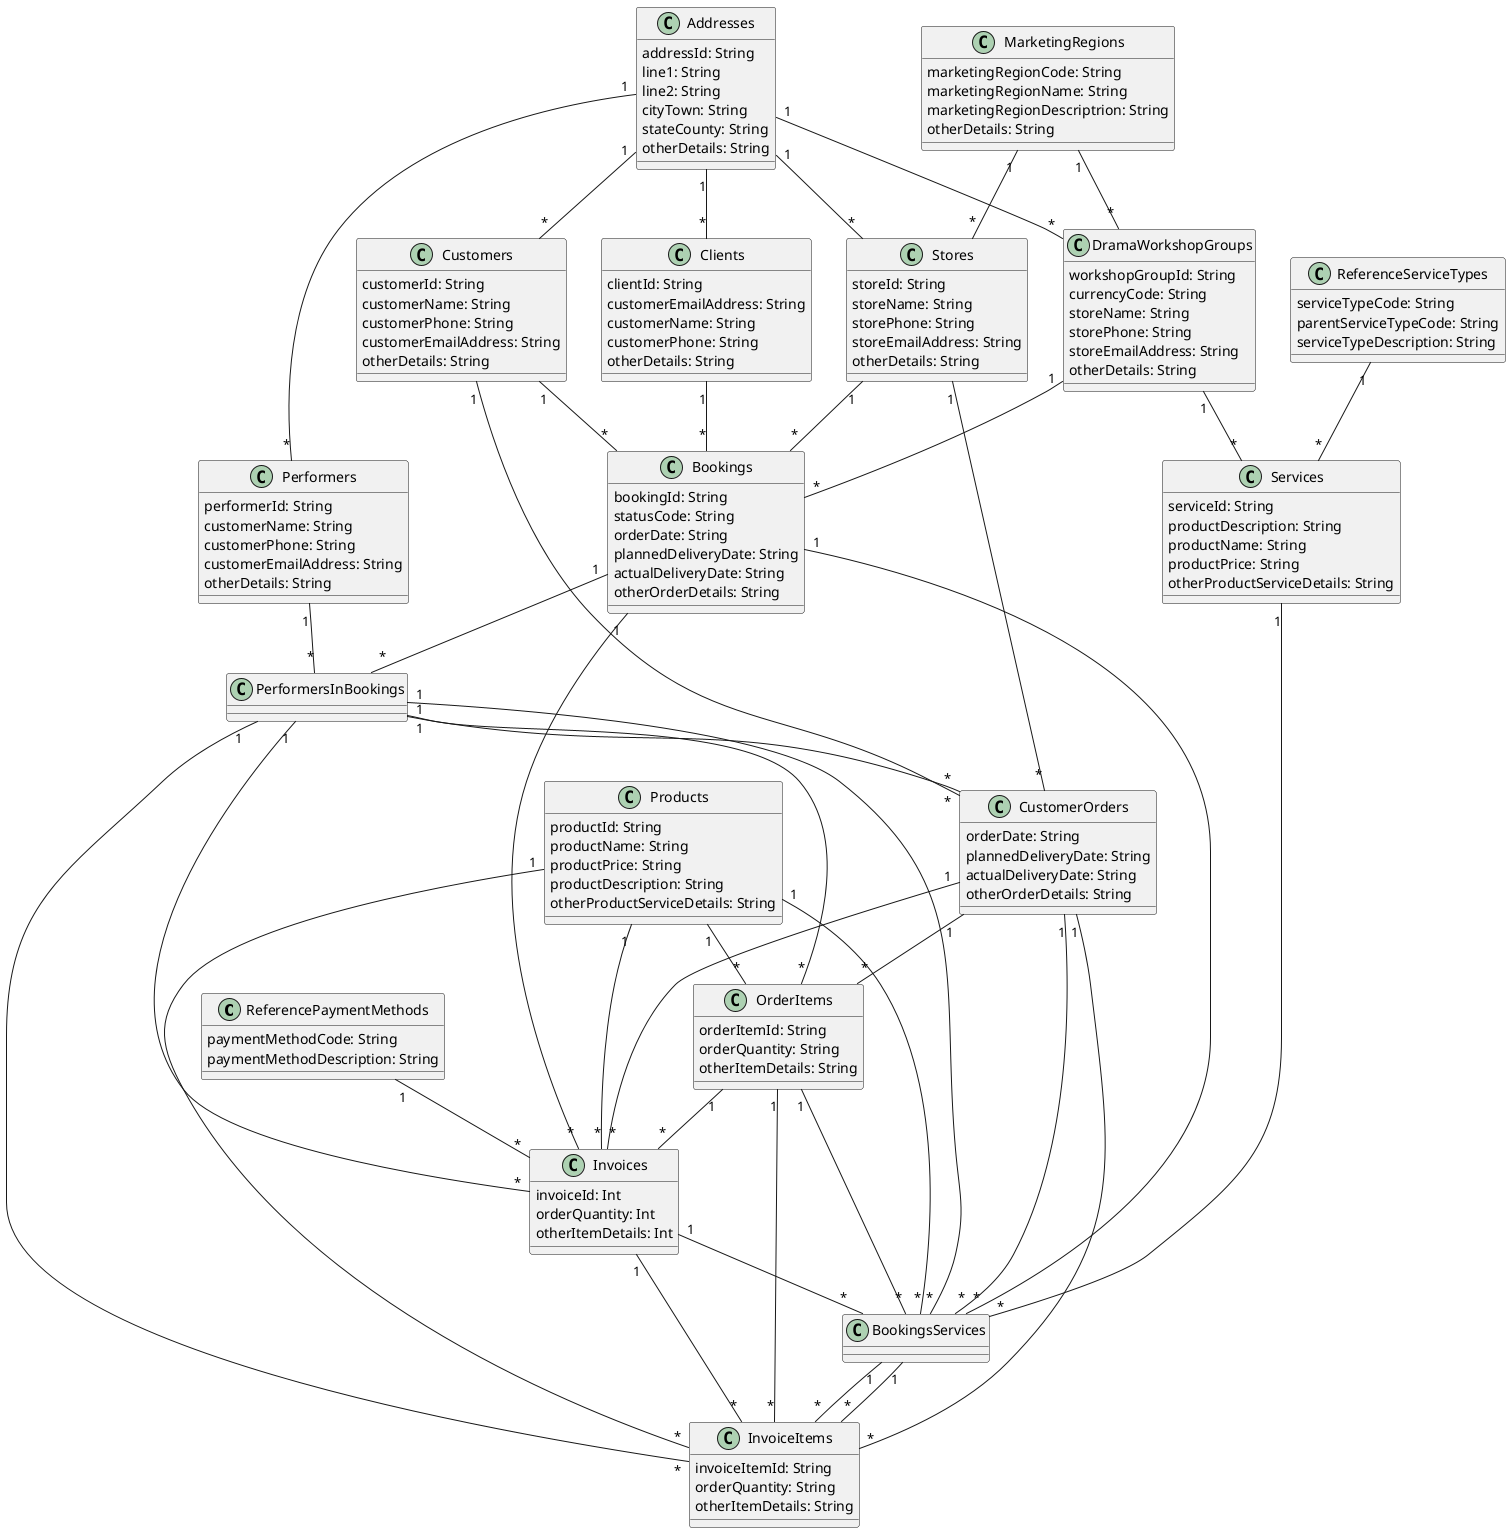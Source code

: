 @startuml "CreDramaWorkshopGroups"


class ReferencePaymentMethods{
  paymentMethodCode: String
  paymentMethodDescription: String
}

class ReferenceServiceTypes{
  serviceTypeCode: String
  parentServiceTypeCode: String
  serviceTypeDescription: String
}

class Addresses{
  addressId: String
  line1: String
  line2: String
  cityTown: String
  stateCounty: String
  otherDetails: String
}

class Products{
  productId: String
  productName: String
  productPrice: String
  productDescription: String
  otherProductServiceDetails: String
}

class MarketingRegions{
  marketingRegionCode: String
  marketingRegionName: String
  marketingRegionDescriptrion: String
  otherDetails: String
}

class Clients{
  clientId: String
  customerEmailAddress: String
  customerName: String
  customerPhone: String
  otherDetails: String
}

class DramaWorkshopGroups{
  workshopGroupId: String
  currencyCode: String
  storeName: String
  storePhone: String
  storeEmailAddress: String
  otherDetails: String
}

class Performers{
  performerId: String
  customerName: String
  customerPhone: String
  customerEmailAddress: String
  otherDetails: String
}

class Customers{
  customerId: String
  customerName: String
  customerPhone: String
  customerEmailAddress: String
  otherDetails: String
}

class Stores{
  storeId: String
  storeName: String
  storePhone: String
  storeEmailAddress: String
  otherDetails: String
}

class Bookings{
  bookingId: String
  statusCode: String
  orderDate: String
  plannedDeliveryDate: String
  actualDeliveryDate: String
  otherOrderDetails: String
}

class PerformersInBookings{
}

class CustomerOrders{
  orderDate: String
  plannedDeliveryDate: String
  actualDeliveryDate: String
  otherOrderDetails: String
}

class OrderItems{
  orderItemId: String
  orderQuantity: String
  otherItemDetails: String
}

class Invoices{
  invoiceId: Int
  orderQuantity: Int
  otherItemDetails: Int
}

class Services{
  serviceId: String
  productDescription: String
  productName: String
  productPrice: String
  otherProductServiceDetails: String
}

class BookingsServices{
}

class InvoiceItems{
  invoiceItemId: String
  orderQuantity: String
  otherItemDetails: String
}



ReferencePaymentMethods "1" -- "*" Invoices

ReferenceServiceTypes "1" -- "*" Services

Addresses "1" -- "*" Performers

Addresses "1" -- "*" Customers

Addresses "1" -- "*" Stores

Addresses "1" -- "*" Clients

Addresses "1" -- "*" DramaWorkshopGroups

Products "1" -- "*" OrderItems

Products "1" -- "*" Invoices

Products "1" -- "*" BookingsServices

Products "1" -- "*" InvoiceItems

MarketingRegions "1" -- "*" DramaWorkshopGroups

MarketingRegions "1" -- "*" Stores

Clients "1" -- "*" Bookings

DramaWorkshopGroups "1" -- "*" Bookings

DramaWorkshopGroups "1" -- "*" Services

Performers "1" -- "*" PerformersInBookings

Customers "1" -- "*" Bookings

Customers "1" -- "*" CustomerOrders

Stores "1" -- "*" Bookings

Stores "1" -- "*" CustomerOrders

Bookings "1" -- "*" BookingsServices

Bookings "1" -- "*" PerformersInBookings

Bookings "1" -- "*" Invoices

PerformersInBookings "1" -- "*" InvoiceItems

PerformersInBookings "1" -- "*" OrderItems

PerformersInBookings "1" -- "*" BookingsServices

PerformersInBookings "1" -- "*" Invoices

PerformersInBookings "1" -- "*" CustomerOrders

CustomerOrders "1" -- "*" InvoiceItems

CustomerOrders "1" -- "*" OrderItems

CustomerOrders "1" -- "*" BookingsServices

CustomerOrders "1" -- "*" Invoices

OrderItems "1" -- "*" InvoiceItems

OrderItems "1" -- "*" Invoices

OrderItems "1" -- "*" BookingsServices

Invoices "1" -- "*" InvoiceItems

Invoices "1" -- "*" BookingsServices

Services "1" -- "*" BookingsServices

BookingsServices "1" -- "*" InvoiceItems

BookingsServices "1" -- "*" InvoiceItems


@enduml